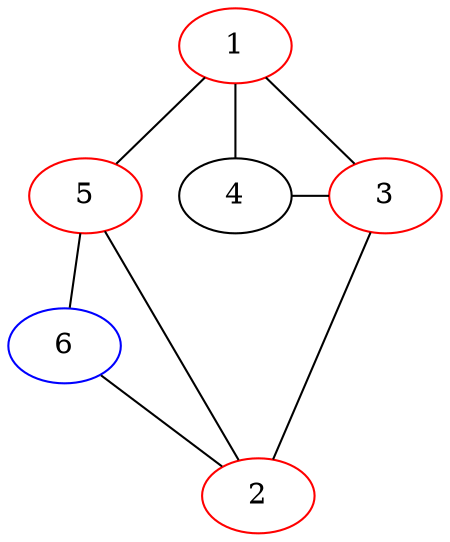 graph {
  5;
  6;
  1 -- 4 -- 3 -- 2;
  1 -- 3;
  1 -- 5 -- 2;
  6 -- 2;
  5 -- 6 [weight=4];
  2 -- 4 [weight=4, style="invis"];
  5 -- 4 [weight=4, style="invis"];

  {
    rank="same";
    3;
    4;
    5;

  }

  1 [color="red"];
  2 [color="red"];
  3 [color="red"];
  5 [color="red"];
  6 [color="blue"];

}
